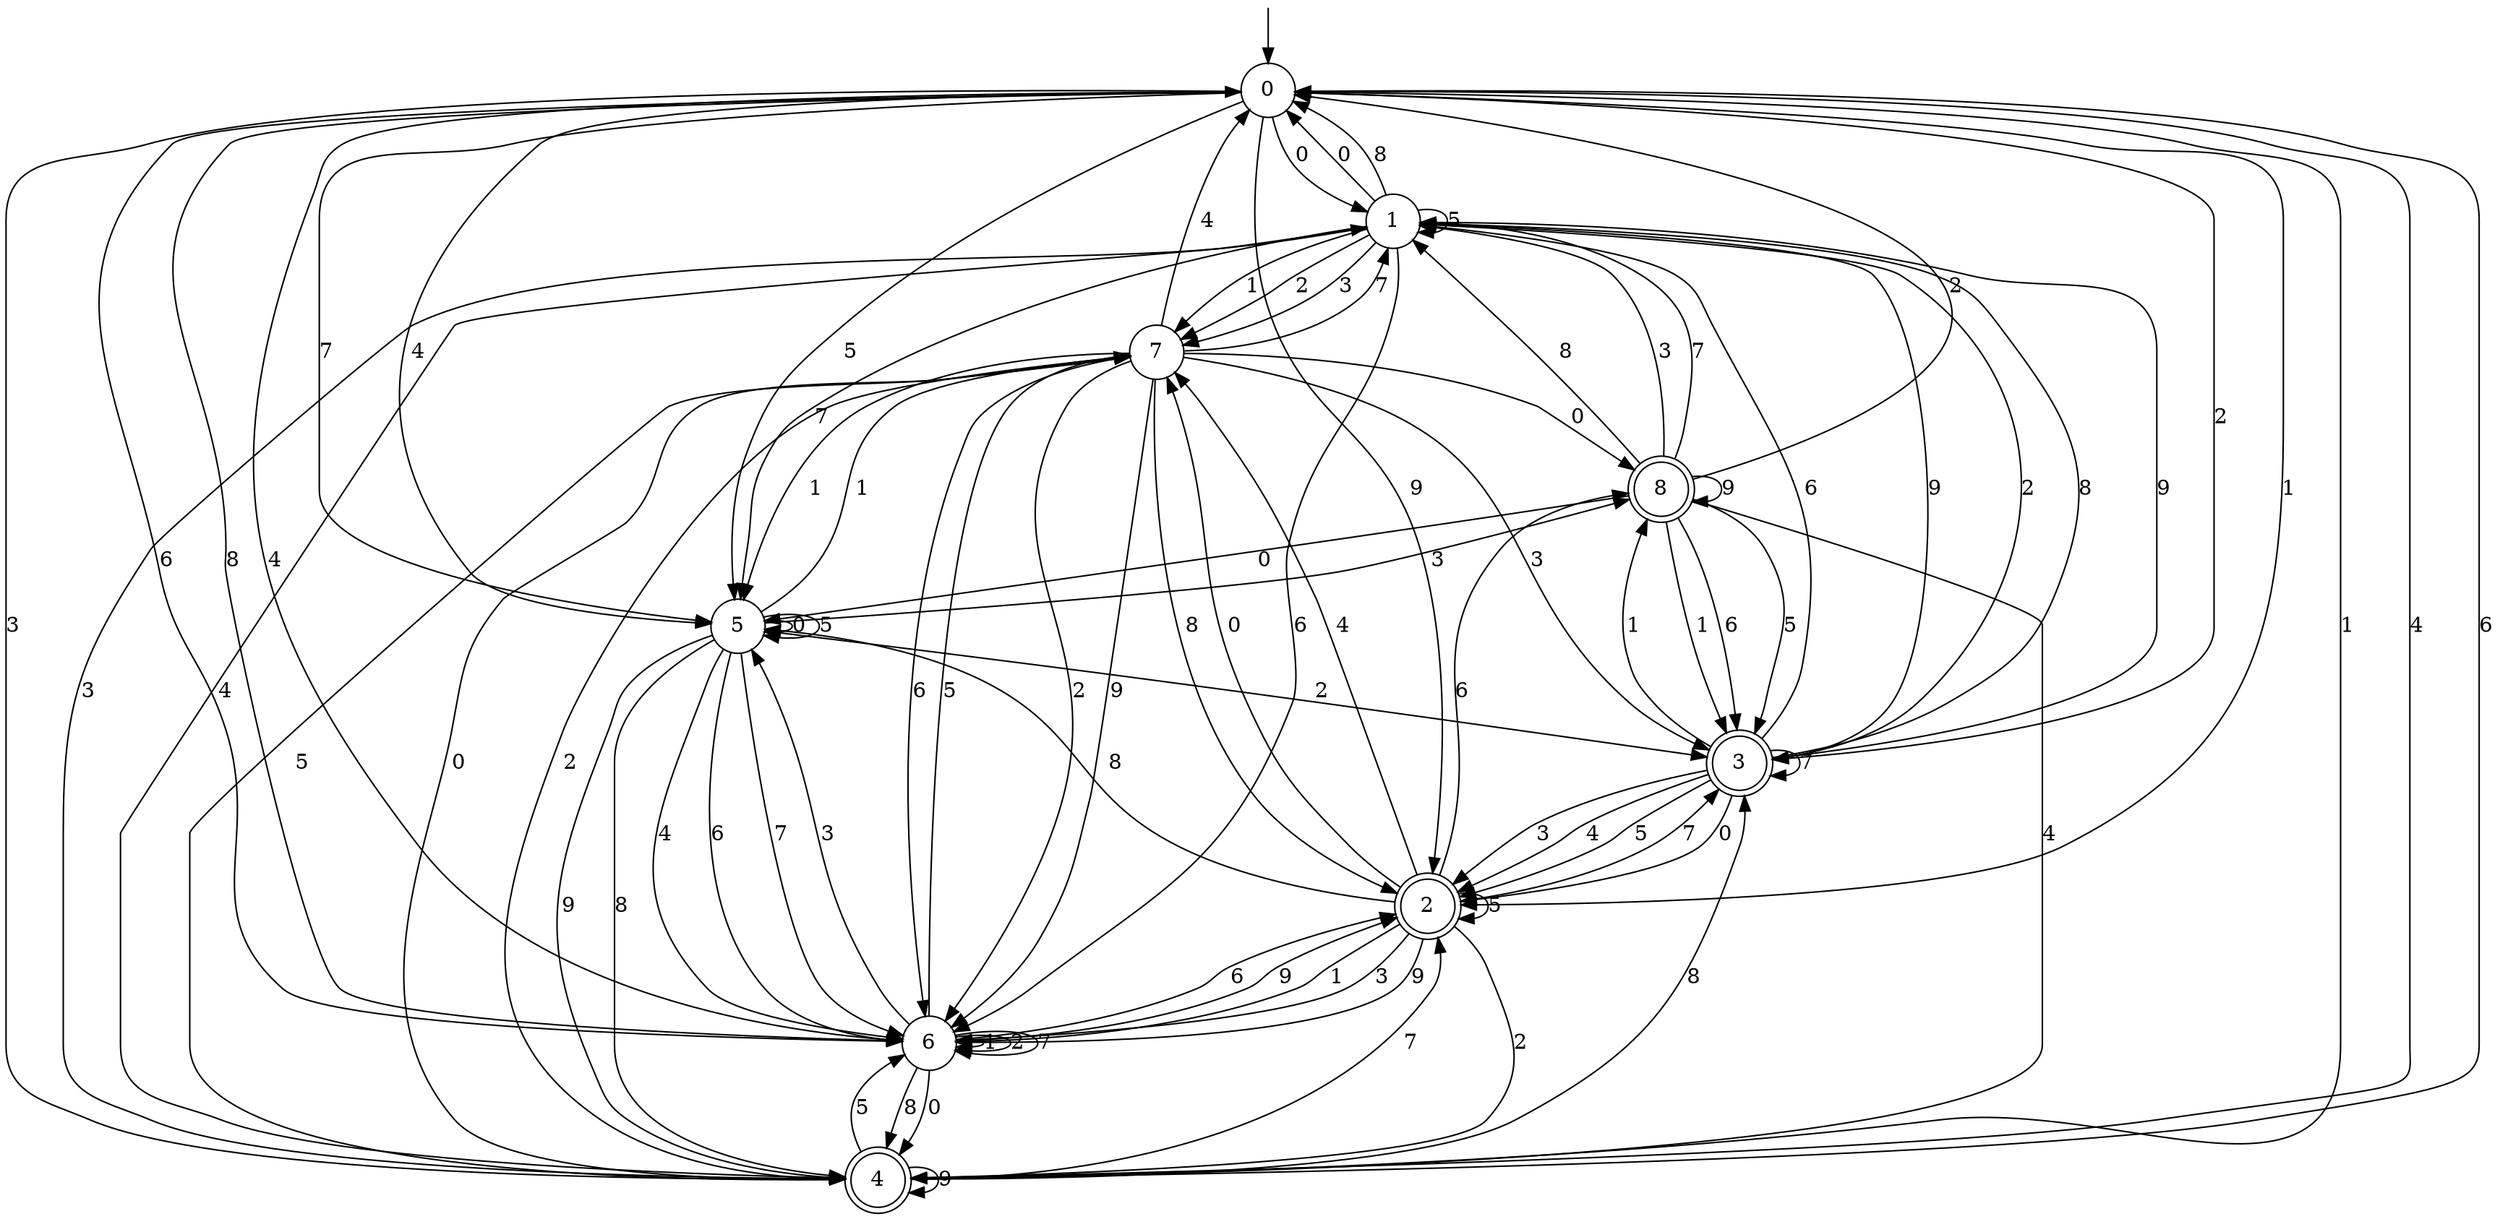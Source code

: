 digraph g {

	s0 [shape="circle" label="0"];
	s1 [shape="circle" label="1"];
	s2 [shape="doublecircle" label="2"];
	s3 [shape="doublecircle" label="3"];
	s4 [shape="doublecircle" label="4"];
	s5 [shape="circle" label="5"];
	s6 [shape="circle" label="6"];
	s7 [shape="circle" label="7"];
	s8 [shape="doublecircle" label="8"];
	s0 -> s1 [label="0"];
	s0 -> s2 [label="1"];
	s0 -> s3 [label="2"];
	s0 -> s4 [label="3"];
	s0 -> s5 [label="4"];
	s0 -> s5 [label="5"];
	s0 -> s6 [label="6"];
	s0 -> s5 [label="7"];
	s0 -> s6 [label="8"];
	s0 -> s2 [label="9"];
	s1 -> s0 [label="0"];
	s1 -> s7 [label="1"];
	s1 -> s7 [label="2"];
	s1 -> s7 [label="3"];
	s1 -> s4 [label="4"];
	s1 -> s1 [label="5"];
	s1 -> s6 [label="6"];
	s1 -> s5 [label="7"];
	s1 -> s0 [label="8"];
	s1 -> s3 [label="9"];
	s2 -> s7 [label="0"];
	s2 -> s6 [label="1"];
	s2 -> s4 [label="2"];
	s2 -> s6 [label="3"];
	s2 -> s7 [label="4"];
	s2 -> s2 [label="5"];
	s2 -> s8 [label="6"];
	s2 -> s3 [label="7"];
	s2 -> s5 [label="8"];
	s2 -> s6 [label="9"];
	s3 -> s2 [label="0"];
	s3 -> s8 [label="1"];
	s3 -> s1 [label="2"];
	s3 -> s2 [label="3"];
	s3 -> s2 [label="4"];
	s3 -> s2 [label="5"];
	s3 -> s1 [label="6"];
	s3 -> s3 [label="7"];
	s3 -> s1 [label="8"];
	s3 -> s1 [label="9"];
	s4 -> s7 [label="0"];
	s4 -> s0 [label="1"];
	s4 -> s7 [label="2"];
	s4 -> s1 [label="3"];
	s4 -> s0 [label="4"];
	s4 -> s6 [label="5"];
	s4 -> s0 [label="6"];
	s4 -> s2 [label="7"];
	s4 -> s3 [label="8"];
	s4 -> s4 [label="9"];
	s5 -> s5 [label="0"];
	s5 -> s7 [label="1"];
	s5 -> s3 [label="2"];
	s5 -> s8 [label="3"];
	s5 -> s6 [label="4"];
	s5 -> s5 [label="5"];
	s5 -> s6 [label="6"];
	s5 -> s6 [label="7"];
	s5 -> s4 [label="8"];
	s5 -> s4 [label="9"];
	s6 -> s4 [label="0"];
	s6 -> s6 [label="1"];
	s6 -> s6 [label="2"];
	s6 -> s5 [label="3"];
	s6 -> s0 [label="4"];
	s6 -> s7 [label="5"];
	s6 -> s2 [label="6"];
	s6 -> s6 [label="7"];
	s6 -> s4 [label="8"];
	s6 -> s2 [label="9"];
	s7 -> s8 [label="0"];
	s7 -> s5 [label="1"];
	s7 -> s6 [label="2"];
	s7 -> s3 [label="3"];
	s7 -> s0 [label="4"];
	s7 -> s4 [label="5"];
	s7 -> s6 [label="6"];
	s7 -> s1 [label="7"];
	s7 -> s2 [label="8"];
	s7 -> s6 [label="9"];
	s8 -> s5 [label="0"];
	s8 -> s3 [label="1"];
	s8 -> s0 [label="2"];
	s8 -> s1 [label="3"];
	s8 -> s4 [label="4"];
	s8 -> s3 [label="5"];
	s8 -> s3 [label="6"];
	s8 -> s1 [label="7"];
	s8 -> s1 [label="8"];
	s8 -> s8 [label="9"];

__start0 [label="" shape="none" width="0" height="0"];
__start0 -> s0;

}
